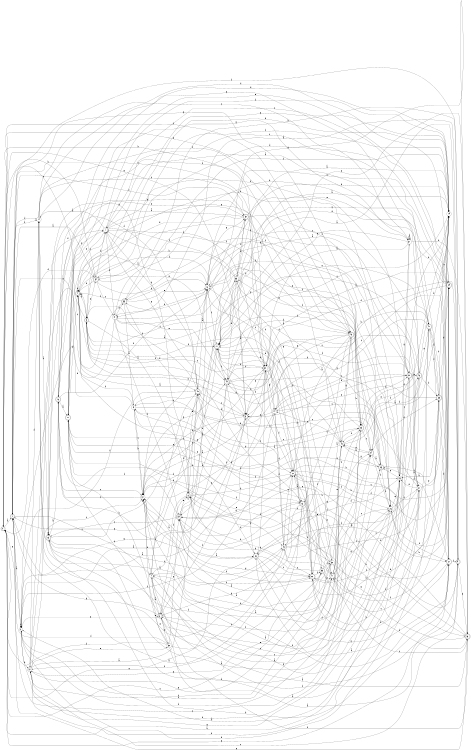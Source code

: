 digraph n45_8 {
__start0 [label="" shape="none"];

rankdir=LR;
size="8,5";

s0 [style="rounded,filled", color="black", fillcolor="white" shape="doublecircle", label="0"];
s1 [style="rounded,filled", color="black", fillcolor="white" shape="doublecircle", label="1"];
s2 [style="filled", color="black", fillcolor="white" shape="circle", label="2"];
s3 [style="rounded,filled", color="black", fillcolor="white" shape="doublecircle", label="3"];
s4 [style="rounded,filled", color="black", fillcolor="white" shape="doublecircle", label="4"];
s5 [style="rounded,filled", color="black", fillcolor="white" shape="doublecircle", label="5"];
s6 [style="rounded,filled", color="black", fillcolor="white" shape="doublecircle", label="6"];
s7 [style="filled", color="black", fillcolor="white" shape="circle", label="7"];
s8 [style="rounded,filled", color="black", fillcolor="white" shape="doublecircle", label="8"];
s9 [style="rounded,filled", color="black", fillcolor="white" shape="doublecircle", label="9"];
s10 [style="filled", color="black", fillcolor="white" shape="circle", label="10"];
s11 [style="rounded,filled", color="black", fillcolor="white" shape="doublecircle", label="11"];
s12 [style="filled", color="black", fillcolor="white" shape="circle", label="12"];
s13 [style="rounded,filled", color="black", fillcolor="white" shape="doublecircle", label="13"];
s14 [style="filled", color="black", fillcolor="white" shape="circle", label="14"];
s15 [style="rounded,filled", color="black", fillcolor="white" shape="doublecircle", label="15"];
s16 [style="rounded,filled", color="black", fillcolor="white" shape="doublecircle", label="16"];
s17 [style="rounded,filled", color="black", fillcolor="white" shape="doublecircle", label="17"];
s18 [style="filled", color="black", fillcolor="white" shape="circle", label="18"];
s19 [style="filled", color="black", fillcolor="white" shape="circle", label="19"];
s20 [style="rounded,filled", color="black", fillcolor="white" shape="doublecircle", label="20"];
s21 [style="filled", color="black", fillcolor="white" shape="circle", label="21"];
s22 [style="rounded,filled", color="black", fillcolor="white" shape="doublecircle", label="22"];
s23 [style="rounded,filled", color="black", fillcolor="white" shape="doublecircle", label="23"];
s24 [style="rounded,filled", color="black", fillcolor="white" shape="doublecircle", label="24"];
s25 [style="rounded,filled", color="black", fillcolor="white" shape="doublecircle", label="25"];
s26 [style="filled", color="black", fillcolor="white" shape="circle", label="26"];
s27 [style="rounded,filled", color="black", fillcolor="white" shape="doublecircle", label="27"];
s28 [style="rounded,filled", color="black", fillcolor="white" shape="doublecircle", label="28"];
s29 [style="rounded,filled", color="black", fillcolor="white" shape="doublecircle", label="29"];
s30 [style="filled", color="black", fillcolor="white" shape="circle", label="30"];
s31 [style="filled", color="black", fillcolor="white" shape="circle", label="31"];
s32 [style="filled", color="black", fillcolor="white" shape="circle", label="32"];
s33 [style="filled", color="black", fillcolor="white" shape="circle", label="33"];
s34 [style="filled", color="black", fillcolor="white" shape="circle", label="34"];
s35 [style="rounded,filled", color="black", fillcolor="white" shape="doublecircle", label="35"];
s36 [style="filled", color="black", fillcolor="white" shape="circle", label="36"];
s37 [style="filled", color="black", fillcolor="white" shape="circle", label="37"];
s38 [style="rounded,filled", color="black", fillcolor="white" shape="doublecircle", label="38"];
s39 [style="rounded,filled", color="black", fillcolor="white" shape="doublecircle", label="39"];
s40 [style="rounded,filled", color="black", fillcolor="white" shape="doublecircle", label="40"];
s41 [style="rounded,filled", color="black", fillcolor="white" shape="doublecircle", label="41"];
s42 [style="filled", color="black", fillcolor="white" shape="circle", label="42"];
s43 [style="filled", color="black", fillcolor="white" shape="circle", label="43"];
s44 [style="filled", color="black", fillcolor="white" shape="circle", label="44"];
s45 [style="filled", color="black", fillcolor="white" shape="circle", label="45"];
s46 [style="rounded,filled", color="black", fillcolor="white" shape="doublecircle", label="46"];
s47 [style="rounded,filled", color="black", fillcolor="white" shape="doublecircle", label="47"];
s48 [style="rounded,filled", color="black", fillcolor="white" shape="doublecircle", label="48"];
s49 [style="rounded,filled", color="black", fillcolor="white" shape="doublecircle", label="49"];
s50 [style="rounded,filled", color="black", fillcolor="white" shape="doublecircle", label="50"];
s51 [style="filled", color="black", fillcolor="white" shape="circle", label="51"];
s52 [style="filled", color="black", fillcolor="white" shape="circle", label="52"];
s53 [style="rounded,filled", color="black", fillcolor="white" shape="doublecircle", label="53"];
s54 [style="rounded,filled", color="black", fillcolor="white" shape="doublecircle", label="54"];
s55 [style="rounded,filled", color="black", fillcolor="white" shape="doublecircle", label="55"];
s0 -> s1 [label="a"];
s0 -> s54 [label="b"];
s0 -> s53 [label="c"];
s0 -> s54 [label="d"];
s0 -> s48 [label="e"];
s0 -> s48 [label="f"];
s0 -> s3 [label="g"];
s1 -> s2 [label="a"];
s1 -> s14 [label="b"];
s1 -> s7 [label="c"];
s1 -> s14 [label="d"];
s1 -> s38 [label="e"];
s1 -> s50 [label="f"];
s1 -> s23 [label="g"];
s2 -> s3 [label="a"];
s2 -> s51 [label="b"];
s2 -> s24 [label="c"];
s2 -> s2 [label="d"];
s2 -> s8 [label="e"];
s2 -> s43 [label="f"];
s2 -> s0 [label="g"];
s3 -> s4 [label="a"];
s3 -> s40 [label="b"];
s3 -> s25 [label="c"];
s3 -> s31 [label="d"];
s3 -> s39 [label="e"];
s3 -> s8 [label="f"];
s3 -> s28 [label="g"];
s4 -> s5 [label="a"];
s4 -> s4 [label="b"];
s4 -> s34 [label="c"];
s4 -> s47 [label="d"];
s4 -> s13 [label="e"];
s4 -> s30 [label="f"];
s4 -> s53 [label="g"];
s5 -> s6 [label="a"];
s5 -> s49 [label="b"];
s5 -> s0 [label="c"];
s5 -> s4 [label="d"];
s5 -> s54 [label="e"];
s5 -> s12 [label="f"];
s5 -> s26 [label="g"];
s6 -> s7 [label="a"];
s6 -> s12 [label="b"];
s6 -> s40 [label="c"];
s6 -> s8 [label="d"];
s6 -> s38 [label="e"];
s6 -> s30 [label="f"];
s6 -> s15 [label="g"];
s7 -> s8 [label="a"];
s7 -> s32 [label="b"];
s7 -> s36 [label="c"];
s7 -> s11 [label="d"];
s7 -> s40 [label="e"];
s7 -> s9 [label="f"];
s7 -> s46 [label="g"];
s8 -> s9 [label="a"];
s8 -> s50 [label="b"];
s8 -> s23 [label="c"];
s8 -> s17 [label="d"];
s8 -> s52 [label="e"];
s8 -> s41 [label="f"];
s8 -> s1 [label="g"];
s9 -> s10 [label="a"];
s9 -> s55 [label="b"];
s9 -> s51 [label="c"];
s9 -> s30 [label="d"];
s9 -> s39 [label="e"];
s9 -> s1 [label="f"];
s9 -> s38 [label="g"];
s10 -> s11 [label="a"];
s10 -> s47 [label="b"];
s10 -> s1 [label="c"];
s10 -> s55 [label="d"];
s10 -> s49 [label="e"];
s10 -> s39 [label="f"];
s10 -> s38 [label="g"];
s11 -> s9 [label="a"];
s11 -> s12 [label="b"];
s11 -> s47 [label="c"];
s11 -> s43 [label="d"];
s11 -> s22 [label="e"];
s11 -> s49 [label="f"];
s11 -> s1 [label="g"];
s12 -> s13 [label="a"];
s12 -> s36 [label="b"];
s12 -> s29 [label="c"];
s12 -> s29 [label="d"];
s12 -> s25 [label="e"];
s12 -> s16 [label="f"];
s12 -> s39 [label="g"];
s13 -> s14 [label="a"];
s13 -> s39 [label="b"];
s13 -> s18 [label="c"];
s13 -> s22 [label="d"];
s13 -> s11 [label="e"];
s13 -> s51 [label="f"];
s13 -> s8 [label="g"];
s14 -> s15 [label="a"];
s14 -> s30 [label="b"];
s14 -> s37 [label="c"];
s14 -> s29 [label="d"];
s14 -> s45 [label="e"];
s14 -> s48 [label="f"];
s14 -> s46 [label="g"];
s15 -> s16 [label="a"];
s15 -> s27 [label="b"];
s15 -> s45 [label="c"];
s15 -> s40 [label="d"];
s15 -> s33 [label="e"];
s15 -> s41 [label="f"];
s15 -> s15 [label="g"];
s16 -> s17 [label="a"];
s16 -> s48 [label="b"];
s16 -> s31 [label="c"];
s16 -> s28 [label="d"];
s16 -> s50 [label="e"];
s16 -> s18 [label="f"];
s16 -> s34 [label="g"];
s17 -> s18 [label="a"];
s17 -> s27 [label="b"];
s17 -> s13 [label="c"];
s17 -> s45 [label="d"];
s17 -> s41 [label="e"];
s17 -> s19 [label="f"];
s17 -> s4 [label="g"];
s18 -> s19 [label="a"];
s18 -> s55 [label="b"];
s18 -> s29 [label="c"];
s18 -> s31 [label="d"];
s18 -> s48 [label="e"];
s18 -> s11 [label="f"];
s18 -> s50 [label="g"];
s19 -> s11 [label="a"];
s19 -> s20 [label="b"];
s19 -> s49 [label="c"];
s19 -> s16 [label="d"];
s19 -> s5 [label="e"];
s19 -> s5 [label="f"];
s19 -> s4 [label="g"];
s20 -> s2 [label="a"];
s20 -> s4 [label="b"];
s20 -> s21 [label="c"];
s20 -> s24 [label="d"];
s20 -> s46 [label="e"];
s20 -> s55 [label="f"];
s20 -> s54 [label="g"];
s21 -> s18 [label="a"];
s21 -> s22 [label="b"];
s21 -> s41 [label="c"];
s21 -> s1 [label="d"];
s21 -> s36 [label="e"];
s21 -> s49 [label="f"];
s21 -> s35 [label="g"];
s22 -> s23 [label="a"];
s22 -> s21 [label="b"];
s22 -> s5 [label="c"];
s22 -> s31 [label="d"];
s22 -> s12 [label="e"];
s22 -> s53 [label="f"];
s22 -> s26 [label="g"];
s23 -> s7 [label="a"];
s23 -> s20 [label="b"];
s23 -> s24 [label="c"];
s23 -> s19 [label="d"];
s23 -> s8 [label="e"];
s23 -> s43 [label="f"];
s23 -> s49 [label="g"];
s24 -> s25 [label="a"];
s24 -> s26 [label="b"];
s24 -> s40 [label="c"];
s24 -> s35 [label="d"];
s24 -> s43 [label="e"];
s24 -> s33 [label="f"];
s24 -> s43 [label="g"];
s25 -> s7 [label="a"];
s25 -> s26 [label="b"];
s25 -> s19 [label="c"];
s25 -> s10 [label="d"];
s25 -> s18 [label="e"];
s25 -> s11 [label="f"];
s25 -> s43 [label="g"];
s26 -> s8 [label="a"];
s26 -> s27 [label="b"];
s26 -> s44 [label="c"];
s26 -> s21 [label="d"];
s26 -> s36 [label="e"];
s26 -> s12 [label="f"];
s26 -> s51 [label="g"];
s27 -> s28 [label="a"];
s27 -> s22 [label="b"];
s27 -> s44 [label="c"];
s27 -> s25 [label="d"];
s27 -> s11 [label="e"];
s27 -> s9 [label="f"];
s27 -> s0 [label="g"];
s28 -> s29 [label="a"];
s28 -> s30 [label="b"];
s28 -> s22 [label="c"];
s28 -> s26 [label="d"];
s28 -> s0 [label="e"];
s28 -> s42 [label="f"];
s28 -> s27 [label="g"];
s29 -> s30 [label="a"];
s29 -> s44 [label="b"];
s29 -> s34 [label="c"];
s29 -> s54 [label="d"];
s29 -> s17 [label="e"];
s29 -> s26 [label="f"];
s29 -> s11 [label="g"];
s30 -> s31 [label="a"];
s30 -> s11 [label="b"];
s30 -> s1 [label="c"];
s30 -> s32 [label="d"];
s30 -> s44 [label="e"];
s30 -> s12 [label="f"];
s30 -> s3 [label="g"];
s31 -> s30 [label="a"];
s31 -> s22 [label="b"];
s31 -> s16 [label="c"];
s31 -> s7 [label="d"];
s31 -> s32 [label="e"];
s31 -> s27 [label="f"];
s31 -> s49 [label="g"];
s32 -> s33 [label="a"];
s32 -> s24 [label="b"];
s32 -> s51 [label="c"];
s32 -> s38 [label="d"];
s32 -> s19 [label="e"];
s32 -> s31 [label="f"];
s32 -> s51 [label="g"];
s33 -> s3 [label="a"];
s33 -> s34 [label="b"];
s33 -> s5 [label="c"];
s33 -> s50 [label="d"];
s33 -> s19 [label="e"];
s33 -> s34 [label="f"];
s33 -> s41 [label="g"];
s34 -> s14 [label="a"];
s34 -> s10 [label="b"];
s34 -> s35 [label="c"];
s34 -> s30 [label="d"];
s34 -> s17 [label="e"];
s34 -> s36 [label="f"];
s34 -> s43 [label="g"];
s35 -> s36 [label="a"];
s35 -> s27 [label="b"];
s35 -> s19 [label="c"];
s35 -> s41 [label="d"];
s35 -> s3 [label="e"];
s35 -> s47 [label="f"];
s35 -> s29 [label="g"];
s36 -> s15 [label="a"];
s36 -> s15 [label="b"];
s36 -> s20 [label="c"];
s36 -> s28 [label="d"];
s36 -> s25 [label="e"];
s36 -> s10 [label="f"];
s36 -> s37 [label="g"];
s37 -> s30 [label="a"];
s37 -> s38 [label="b"];
s37 -> s6 [label="c"];
s37 -> s37 [label="d"];
s37 -> s49 [label="e"];
s37 -> s37 [label="f"];
s37 -> s17 [label="g"];
s38 -> s31 [label="a"];
s38 -> s39 [label="b"];
s38 -> s41 [label="c"];
s38 -> s12 [label="d"];
s38 -> s11 [label="e"];
s38 -> s7 [label="f"];
s38 -> s28 [label="g"];
s39 -> s28 [label="a"];
s39 -> s40 [label="b"];
s39 -> s15 [label="c"];
s39 -> s13 [label="d"];
s39 -> s6 [label="e"];
s39 -> s17 [label="f"];
s39 -> s22 [label="g"];
s40 -> s18 [label="a"];
s40 -> s34 [label="b"];
s40 -> s3 [label="c"];
s40 -> s5 [label="d"];
s40 -> s6 [label="e"];
s40 -> s2 [label="f"];
s40 -> s34 [label="g"];
s41 -> s31 [label="a"];
s41 -> s42 [label="b"];
s41 -> s26 [label="c"];
s41 -> s24 [label="d"];
s41 -> s43 [label="e"];
s41 -> s19 [label="f"];
s41 -> s6 [label="g"];
s42 -> s21 [label="a"];
s42 -> s31 [label="b"];
s42 -> s31 [label="c"];
s42 -> s4 [label="d"];
s42 -> s2 [label="e"];
s42 -> s20 [label="f"];
s42 -> s23 [label="g"];
s43 -> s19 [label="a"];
s43 -> s2 [label="b"];
s43 -> s44 [label="c"];
s43 -> s11 [label="d"];
s43 -> s46 [label="e"];
s43 -> s31 [label="f"];
s43 -> s48 [label="g"];
s44 -> s1 [label="a"];
s44 -> s0 [label="b"];
s44 -> s20 [label="c"];
s44 -> s45 [label="d"];
s44 -> s20 [label="e"];
s44 -> s2 [label="f"];
s44 -> s3 [label="g"];
s45 -> s14 [label="a"];
s45 -> s29 [label="b"];
s45 -> s22 [label="c"];
s45 -> s44 [label="d"];
s45 -> s12 [label="e"];
s45 -> s36 [label="f"];
s45 -> s24 [label="g"];
s46 -> s0 [label="a"];
s46 -> s35 [label="b"];
s46 -> s18 [label="c"];
s46 -> s19 [label="d"];
s46 -> s47 [label="e"];
s46 -> s22 [label="f"];
s46 -> s5 [label="g"];
s47 -> s34 [label="a"];
s47 -> s27 [label="b"];
s47 -> s45 [label="c"];
s47 -> s24 [label="d"];
s47 -> s2 [label="e"];
s47 -> s35 [label="f"];
s47 -> s3 [label="g"];
s48 -> s12 [label="a"];
s48 -> s23 [label="b"];
s48 -> s13 [label="c"];
s48 -> s11 [label="d"];
s48 -> s42 [label="e"];
s48 -> s45 [label="f"];
s48 -> s3 [label="g"];
s49 -> s39 [label="a"];
s49 -> s30 [label="b"];
s49 -> s21 [label="c"];
s49 -> s26 [label="d"];
s49 -> s33 [label="e"];
s49 -> s12 [label="f"];
s49 -> s2 [label="g"];
s50 -> s16 [label="a"];
s50 -> s33 [label="b"];
s50 -> s36 [label="c"];
s50 -> s4 [label="d"];
s50 -> s37 [label="e"];
s50 -> s23 [label="f"];
s50 -> s15 [label="g"];
s51 -> s18 [label="a"];
s51 -> s25 [label="b"];
s51 -> s31 [label="c"];
s51 -> s14 [label="d"];
s51 -> s52 [label="e"];
s51 -> s34 [label="f"];
s51 -> s53 [label="g"];
s52 -> s21 [label="a"];
s52 -> s17 [label="b"];
s52 -> s12 [label="c"];
s52 -> s0 [label="d"];
s52 -> s31 [label="e"];
s52 -> s1 [label="f"];
s52 -> s39 [label="g"];
s53 -> s31 [label="a"];
s53 -> s18 [label="b"];
s53 -> s35 [label="c"];
s53 -> s32 [label="d"];
s53 -> s41 [label="e"];
s53 -> s23 [label="f"];
s53 -> s6 [label="g"];
s54 -> s1 [label="a"];
s54 -> s34 [label="b"];
s54 -> s10 [label="c"];
s54 -> s4 [label="d"];
s54 -> s3 [label="e"];
s54 -> s23 [label="f"];
s54 -> s18 [label="g"];
s55 -> s42 [label="a"];
s55 -> s4 [label="b"];
s55 -> s51 [label="c"];
s55 -> s40 [label="d"];
s55 -> s18 [label="e"];
s55 -> s19 [label="f"];
s55 -> s36 [label="g"];

}